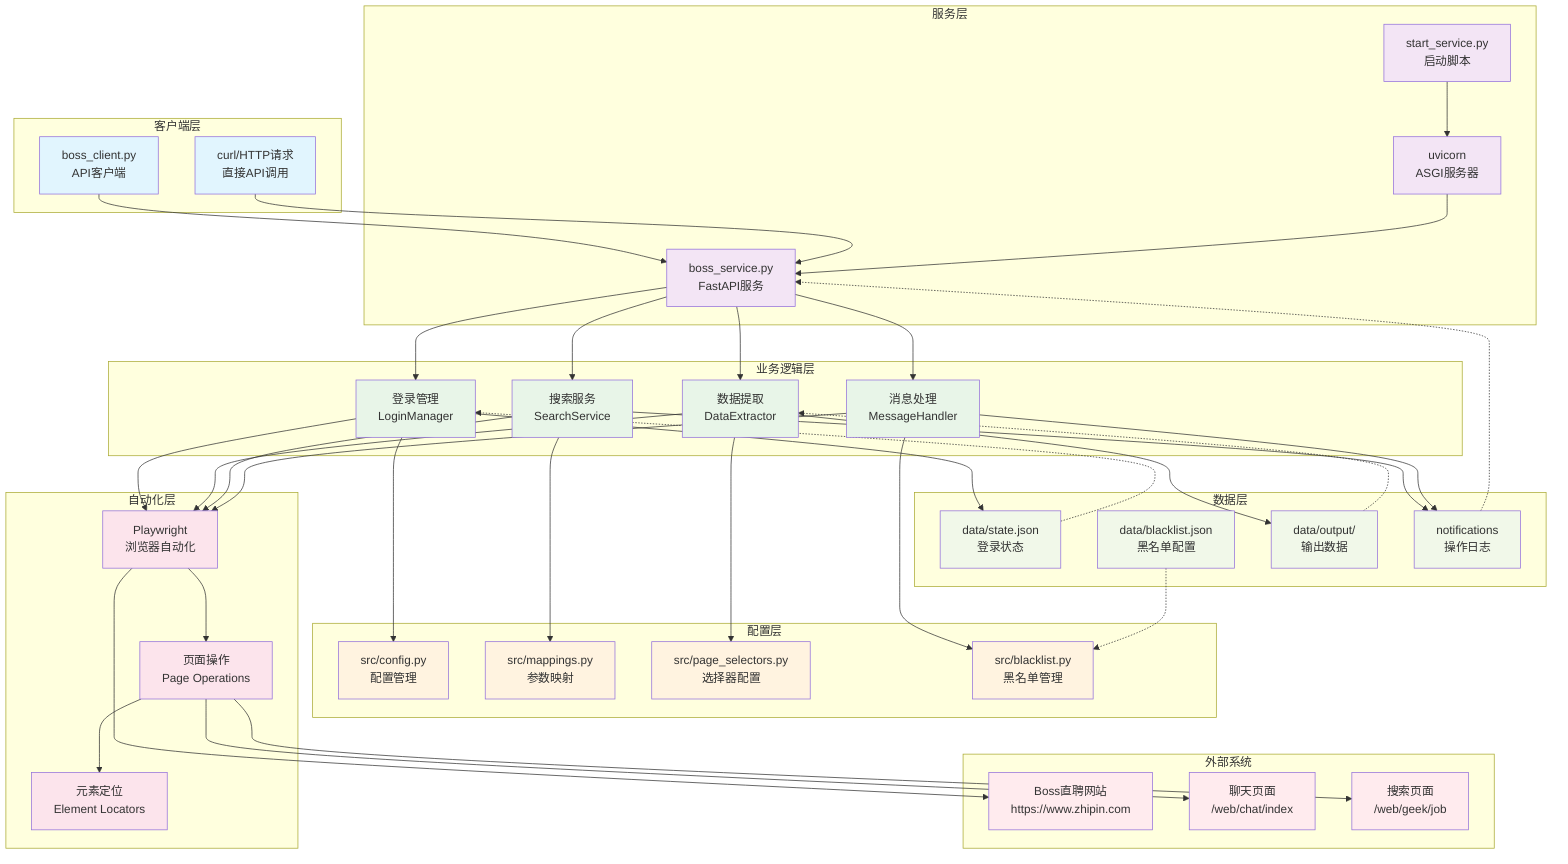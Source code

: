 graph TB
    subgraph "客户端层"
        A[boss_client.py<br/>API客户端]
        B[curl/HTTP请求<br/>直接API调用]
    end
    
    subgraph "服务层"
        C[boss_service.py<br/>FastAPI服务]
        D[start_service.py<br/>启动脚本]
        E[uvicorn<br/>ASGI服务器]
    end
    
    subgraph "业务逻辑层"
        F[登录管理<br/>LoginManager]
        G[数据提取<br/>DataExtractor]
        H[搜索服务<br/>SearchService]
        I[消息处理<br/>MessageHandler]
    end
    
    subgraph "配置层"
        J[src/config.py<br/>配置管理]
        K[src/mappings.py<br/>参数映射]
        L[src/page_selectors.py<br/>选择器配置]
        M[src/blacklist.py<br/>黑名单管理]
    end
    
    subgraph "自动化层"
        N[Playwright<br/>浏览器自动化]
        O[页面操作<br/>Page Operations]
        P[元素定位<br/>Element Locators]
    end
    
    subgraph "数据层"
        Q[data/state.json<br/>登录状态]
        R[data/blacklist.json<br/>黑名单配置]
        S[data/output/<br/>输出数据]
        T[notifications<br/>操作日志]
    end
    
    subgraph "外部系统"
        U[Boss直聘网站<br/>https://www.zhipin.com]
        V[聊天页面<br/>/web/chat/index]
        W[搜索页面<br/>/web/geek/job]
    end
    
    %% 连接关系
    A --> C
    B --> C
    D --> E
    E --> C
    
    C --> F
    C --> G
    C --> H
    C --> I
    
    F --> J
    G --> L
    H --> K
    I --> M
    
    F --> N
    G --> N
    H --> N
    I --> N
    
    N --> O
    O --> P
    
    F --> Q
    G --> S
    H --> T
    I --> T
    
    N --> U
    O --> V
    O --> W
    
    %% 数据流
    Q -.-> F
    R -.-> M
    S -.-> G
    T -.-> C
    
    %% 样式
    classDef clientLayer fill:#e1f5fe
    classDef serviceLayer fill:#f3e5f5
    classDef businessLayer fill:#e8f5e8
    classDef configLayer fill:#fff3e0
    classDef automationLayer fill:#fce4ec
    classDef dataLayer fill:#f1f8e9
    classDef externalLayer fill:#ffebee
    
    class A,B clientLayer
    class C,D,E serviceLayer
    class F,G,H,I businessLayer
    class J,K,L,M configLayer
    class N,O,P automationLayer
    class Q,R,S,T dataLayer
    class U,V,W externalLayer